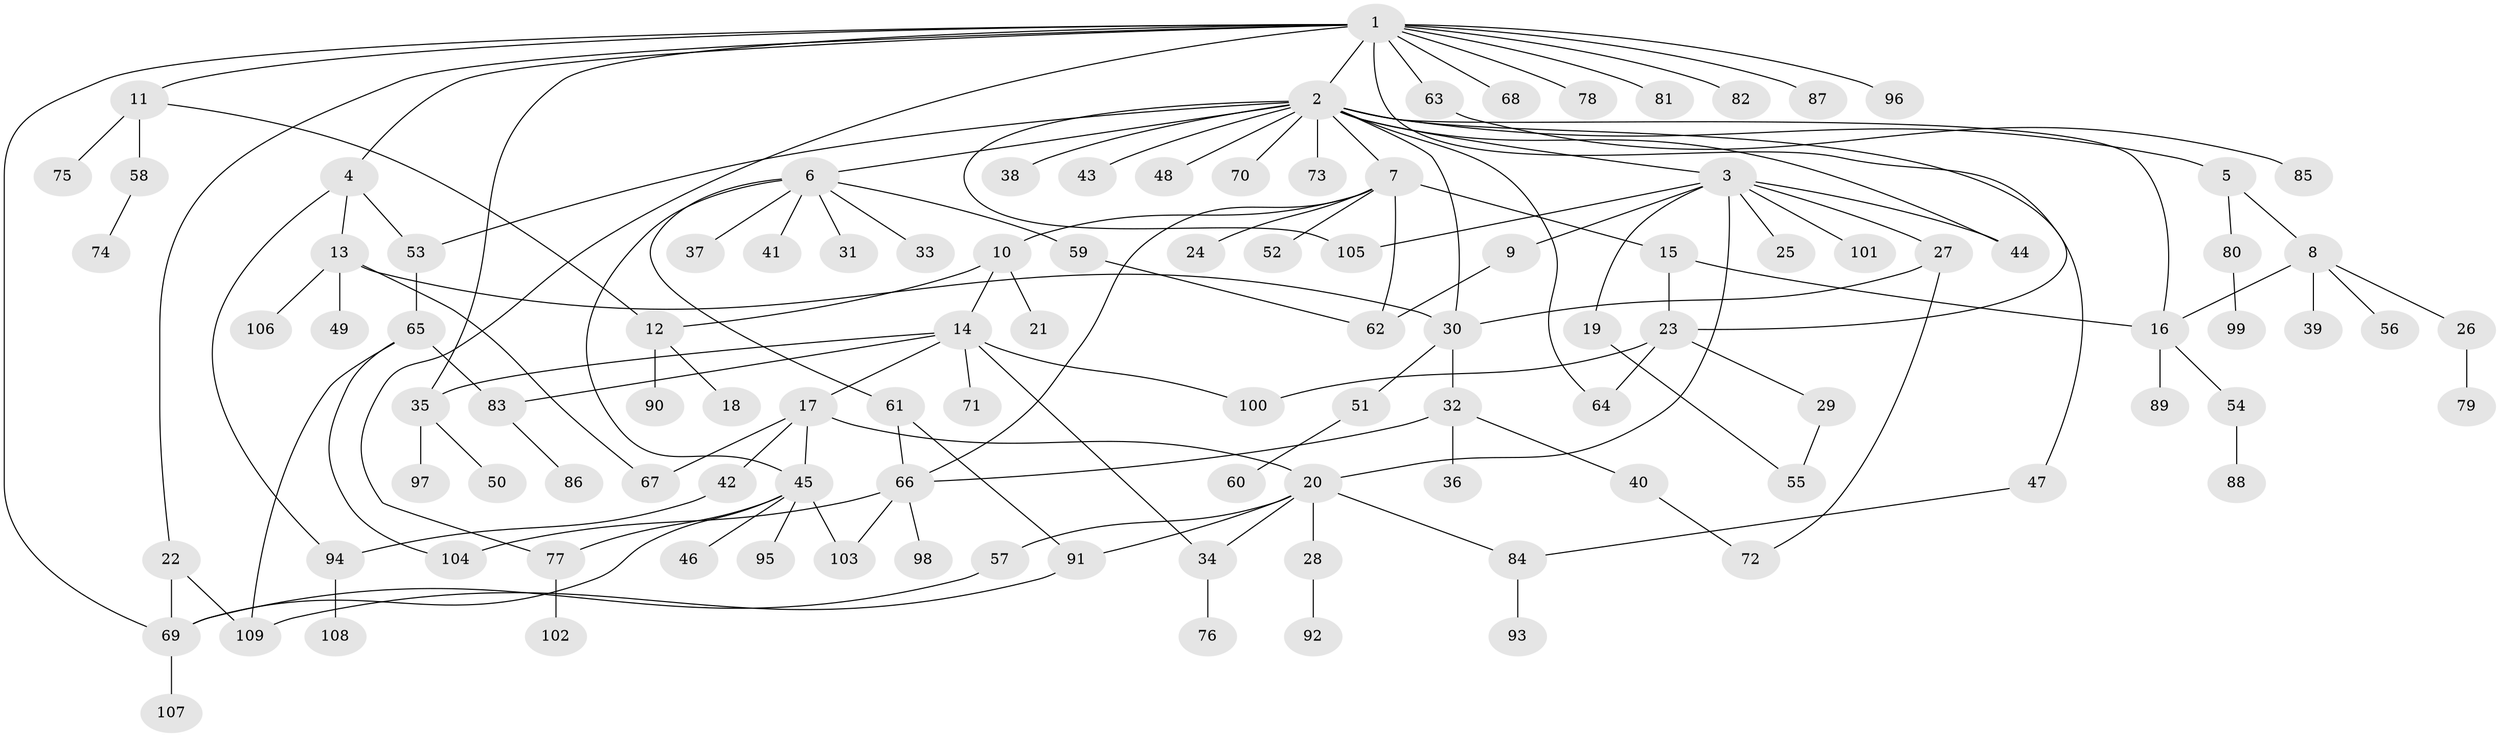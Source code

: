 // coarse degree distribution, {17: 0.0125, 16: 0.0125, 9: 0.0125, 5: 0.0375, 3: 0.1125, 7: 0.05, 6: 0.025, 4: 0.075, 10: 0.0125, 2: 0.175, 1: 0.475}
// Generated by graph-tools (version 1.1) at 2025/41/03/06/25 10:41:44]
// undirected, 109 vertices, 142 edges
graph export_dot {
graph [start="1"]
  node [color=gray90,style=filled];
  1;
  2;
  3;
  4;
  5;
  6;
  7;
  8;
  9;
  10;
  11;
  12;
  13;
  14;
  15;
  16;
  17;
  18;
  19;
  20;
  21;
  22;
  23;
  24;
  25;
  26;
  27;
  28;
  29;
  30;
  31;
  32;
  33;
  34;
  35;
  36;
  37;
  38;
  39;
  40;
  41;
  42;
  43;
  44;
  45;
  46;
  47;
  48;
  49;
  50;
  51;
  52;
  53;
  54;
  55;
  56;
  57;
  58;
  59;
  60;
  61;
  62;
  63;
  64;
  65;
  66;
  67;
  68;
  69;
  70;
  71;
  72;
  73;
  74;
  75;
  76;
  77;
  78;
  79;
  80;
  81;
  82;
  83;
  84;
  85;
  86;
  87;
  88;
  89;
  90;
  91;
  92;
  93;
  94;
  95;
  96;
  97;
  98;
  99;
  100;
  101;
  102;
  103;
  104;
  105;
  106;
  107;
  108;
  109;
  1 -- 2;
  1 -- 4;
  1 -- 11;
  1 -- 22;
  1 -- 23;
  1 -- 35;
  1 -- 63;
  1 -- 68;
  1 -- 69;
  1 -- 77;
  1 -- 78;
  1 -- 81;
  1 -- 82;
  1 -- 87;
  1 -- 96;
  2 -- 3;
  2 -- 5;
  2 -- 6;
  2 -- 7;
  2 -- 16;
  2 -- 30;
  2 -- 38;
  2 -- 43;
  2 -- 44;
  2 -- 47;
  2 -- 48;
  2 -- 53;
  2 -- 64;
  2 -- 70;
  2 -- 73;
  2 -- 105;
  3 -- 9;
  3 -- 19;
  3 -- 20;
  3 -- 25;
  3 -- 27;
  3 -- 44;
  3 -- 101;
  3 -- 105;
  4 -- 13;
  4 -- 53;
  4 -- 94;
  5 -- 8;
  5 -- 80;
  6 -- 31;
  6 -- 33;
  6 -- 37;
  6 -- 41;
  6 -- 45;
  6 -- 59;
  6 -- 61;
  7 -- 10;
  7 -- 15;
  7 -- 24;
  7 -- 52;
  7 -- 62;
  7 -- 66;
  8 -- 16;
  8 -- 26;
  8 -- 39;
  8 -- 56;
  9 -- 62;
  10 -- 12;
  10 -- 14;
  10 -- 21;
  11 -- 12;
  11 -- 58;
  11 -- 75;
  12 -- 18;
  12 -- 90;
  13 -- 30;
  13 -- 49;
  13 -- 67;
  13 -- 106;
  14 -- 17;
  14 -- 34;
  14 -- 35;
  14 -- 71;
  14 -- 83;
  14 -- 100;
  15 -- 16;
  15 -- 23;
  16 -- 54;
  16 -- 89;
  17 -- 20;
  17 -- 42;
  17 -- 45;
  17 -- 67;
  19 -- 55;
  20 -- 28;
  20 -- 34;
  20 -- 57;
  20 -- 84;
  20 -- 91;
  22 -- 69;
  22 -- 109;
  23 -- 29;
  23 -- 64;
  23 -- 100;
  26 -- 79;
  27 -- 30;
  27 -- 72;
  28 -- 92;
  29 -- 55;
  30 -- 32;
  30 -- 51;
  32 -- 36;
  32 -- 40;
  32 -- 66;
  34 -- 76;
  35 -- 50;
  35 -- 97;
  40 -- 72;
  42 -- 94;
  45 -- 46;
  45 -- 69;
  45 -- 77;
  45 -- 95;
  45 -- 103;
  47 -- 84;
  51 -- 60;
  53 -- 65;
  54 -- 88;
  57 -- 69;
  58 -- 74;
  59 -- 62;
  61 -- 66;
  61 -- 91;
  63 -- 85;
  65 -- 83;
  65 -- 104;
  65 -- 109;
  66 -- 98;
  66 -- 103;
  66 -- 104;
  69 -- 107;
  77 -- 102;
  80 -- 99;
  83 -- 86;
  84 -- 93;
  91 -- 109;
  94 -- 108;
}
